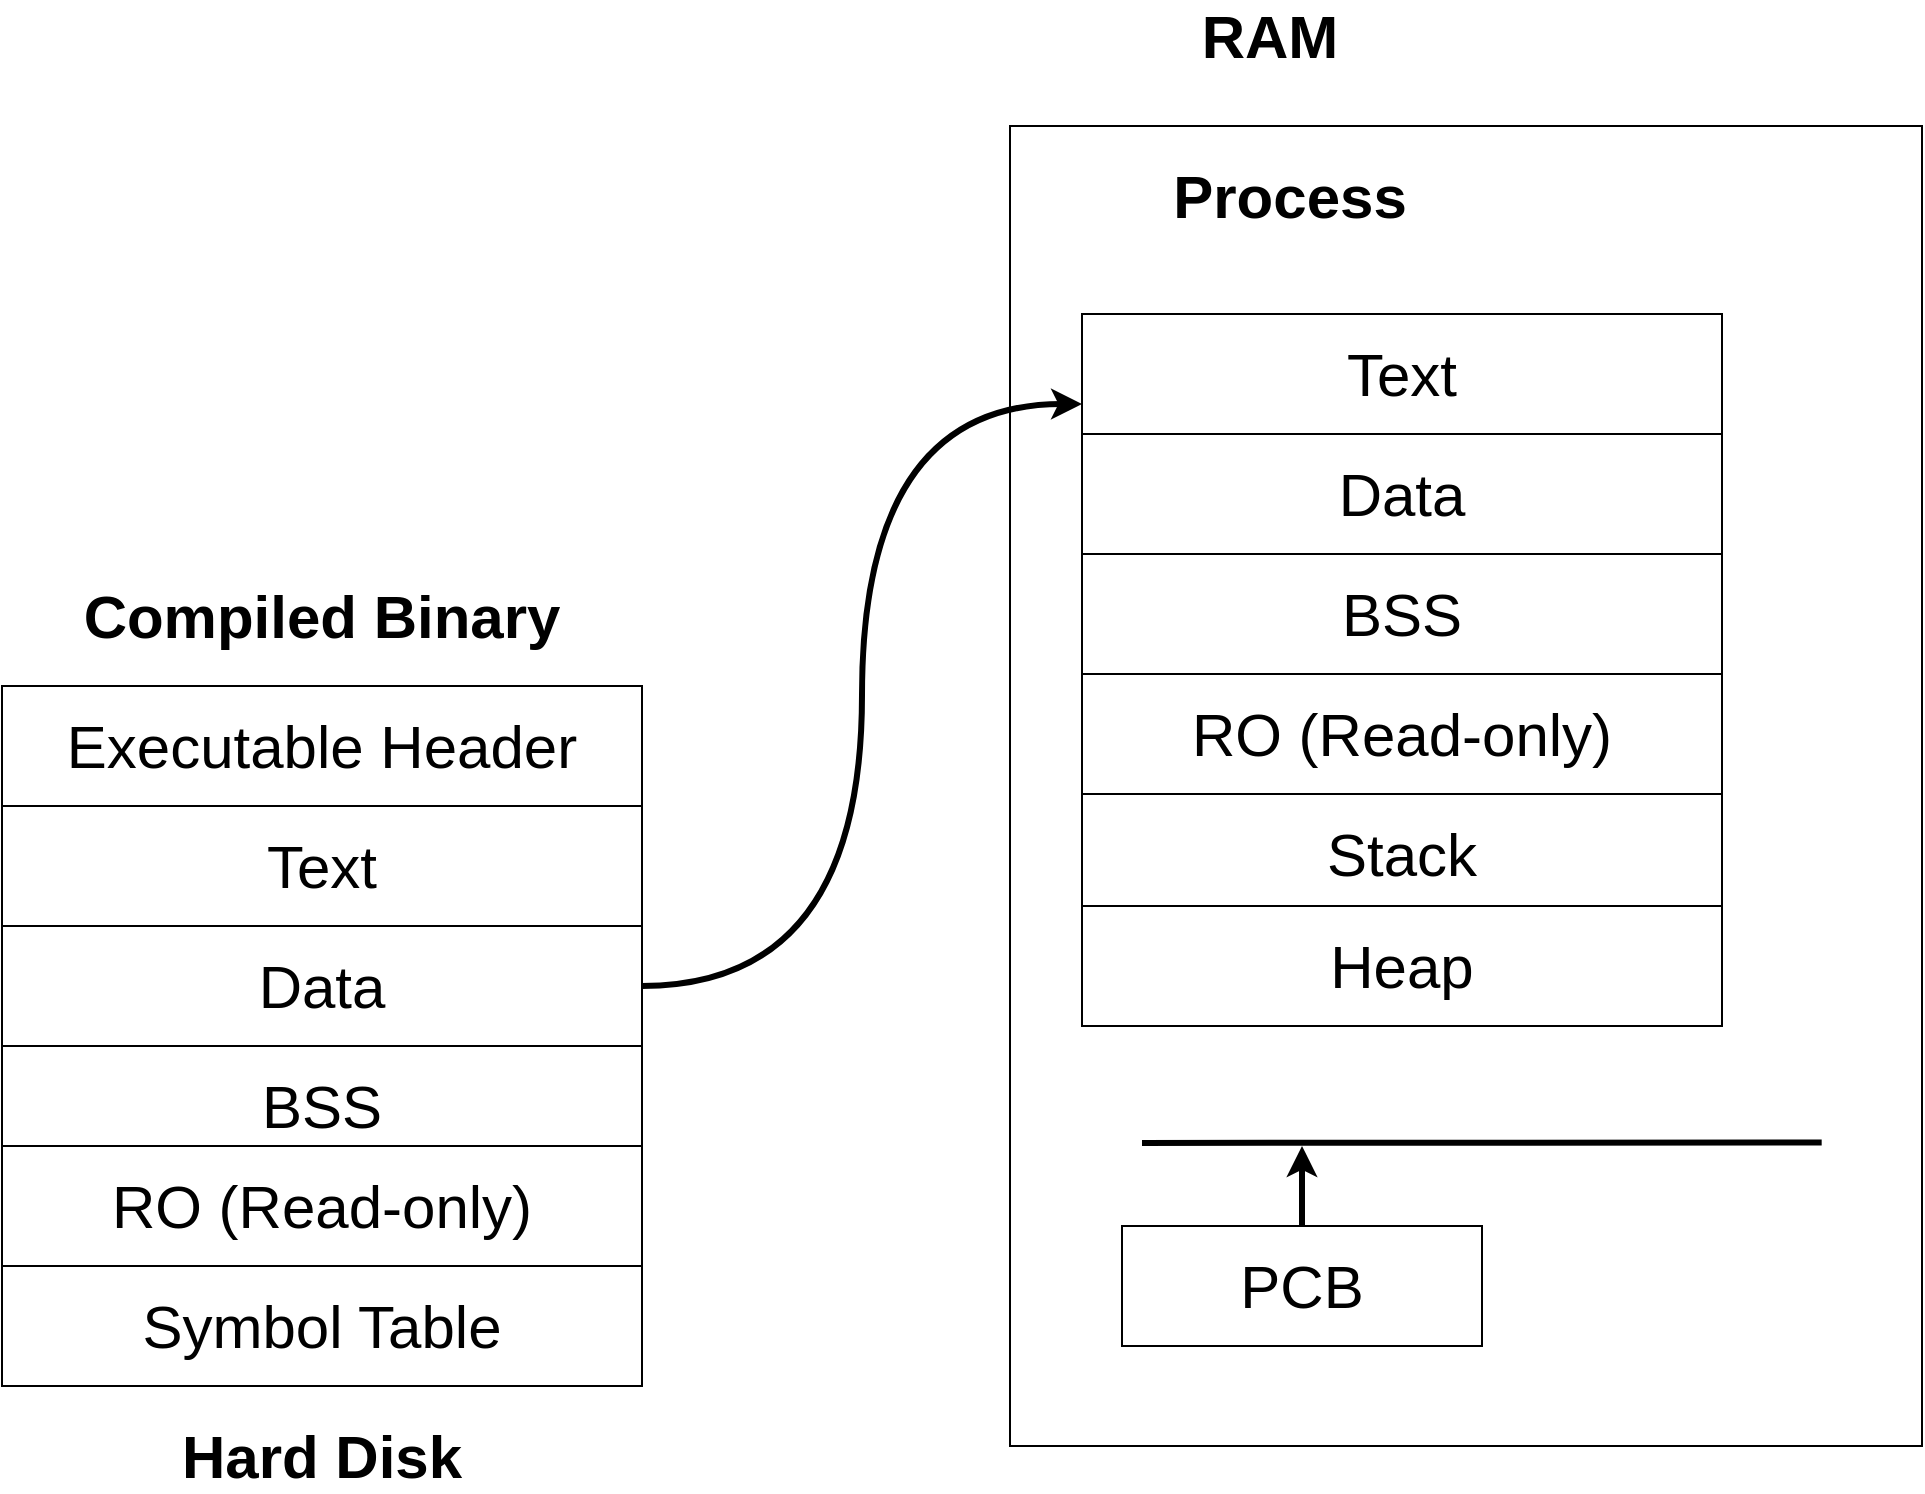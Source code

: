 <mxfile>
    <diagram id="DWkpdxEylmJv1sXTrojj" name="Page-3">
        <mxGraphModel dx="1404" dy="1198" grid="1" gridSize="10" guides="1" tooltips="1" connect="1" arrows="1" fold="1" page="1" pageScale="1" pageWidth="1169" pageHeight="827" math="0" shadow="0">
            <root>
                <mxCell id="0"/>
                <mxCell id="1" parent="0"/>
                <mxCell id="40cWnrxc0xa72bpg9dQa-1" value="Executable Header" style="whiteSpace=wrap;html=1;fontSize=30;" vertex="1" parent="1">
                    <mxGeometry x="80" y="370" width="320" height="60" as="geometry"/>
                </mxCell>
                <mxCell id="40cWnrxc0xa72bpg9dQa-2" value="Text" style="whiteSpace=wrap;html=1;fontSize=30;" vertex="1" parent="1">
                    <mxGeometry x="80" y="430" width="320" height="60" as="geometry"/>
                </mxCell>
                <mxCell id="40cWnrxc0xa72bpg9dQa-3" value="Data" style="whiteSpace=wrap;html=1;fontSize=30;" vertex="1" parent="1">
                    <mxGeometry x="80" y="490" width="320" height="60" as="geometry"/>
                </mxCell>
                <mxCell id="40cWnrxc0xa72bpg9dQa-4" value="BSS" style="whiteSpace=wrap;html=1;fontSize=30;" vertex="1" parent="1">
                    <mxGeometry x="80" y="550" width="320" height="60" as="geometry"/>
                </mxCell>
                <mxCell id="40cWnrxc0xa72bpg9dQa-5" value="RO (Read-only)" style="whiteSpace=wrap;html=1;fontSize=30;" vertex="1" parent="1">
                    <mxGeometry x="80" y="600" width="320" height="60" as="geometry"/>
                </mxCell>
                <mxCell id="40cWnrxc0xa72bpg9dQa-6" value="Symbol Table" style="whiteSpace=wrap;html=1;fontSize=30;" vertex="1" parent="1">
                    <mxGeometry x="80" y="660" width="320" height="60" as="geometry"/>
                </mxCell>
                <mxCell id="40cWnrxc0xa72bpg9dQa-7" value="Compiled Binary" style="text;strokeColor=none;align=center;fillColor=none;html=1;verticalAlign=middle;whiteSpace=wrap;rounded=0;fontSize=30;fontStyle=1" vertex="1" parent="1">
                    <mxGeometry x="110" y="320" width="260" height="30" as="geometry"/>
                </mxCell>
                <mxCell id="40cWnrxc0xa72bpg9dQa-8" value="Hard Disk" style="text;strokeColor=none;align=center;fillColor=none;html=1;verticalAlign=middle;whiteSpace=wrap;rounded=0;fontSize=30;fontStyle=1" vertex="1" parent="1">
                    <mxGeometry x="150" y="740" width="180" height="30" as="geometry"/>
                </mxCell>
                <mxCell id="40cWnrxc0xa72bpg9dQa-9" value="" style="whiteSpace=wrap;html=1;fontSize=30;" vertex="1" parent="1">
                    <mxGeometry x="584" y="90" width="456" height="660" as="geometry"/>
                </mxCell>
                <mxCell id="40cWnrxc0xa72bpg9dQa-10" value="" style="edgeStyle=none;orthogonalLoop=1;jettySize=auto;html=1;fontSize=30;curved=1;endArrow=none;endFill=0;strokeWidth=3;entryX=0.89;entryY=0.77;entryDx=0;entryDy=0;entryPerimeter=0;" edge="1" parent="1" target="40cWnrxc0xa72bpg9dQa-9">
                    <mxGeometry width="80" relative="1" as="geometry">
                        <mxPoint x="650" y="598.46" as="sourcePoint"/>
                        <mxPoint x="730" y="598.46" as="targetPoint"/>
                        <Array as="points"/>
                    </mxGeometry>
                </mxCell>
                <mxCell id="40cWnrxc0xa72bpg9dQa-21" style="edgeStyle=orthogonalEdgeStyle;curved=1;html=1;strokeWidth=3;fontSize=30;endArrow=classic;endFill=1;" edge="1" parent="1" source="40cWnrxc0xa72bpg9dQa-11">
                    <mxGeometry relative="1" as="geometry">
                        <mxPoint x="730" y="600" as="targetPoint"/>
                    </mxGeometry>
                </mxCell>
                <mxCell id="40cWnrxc0xa72bpg9dQa-11" value="PCB" style="whiteSpace=wrap;html=1;fontSize=30;" vertex="1" parent="1">
                    <mxGeometry x="640" y="640" width="180" height="60" as="geometry"/>
                </mxCell>
                <mxCell id="40cWnrxc0xa72bpg9dQa-13" value="RAM" style="text;strokeColor=none;align=center;fillColor=none;html=1;verticalAlign=middle;whiteSpace=wrap;rounded=0;fontSize=30;fontStyle=1" vertex="1" parent="1">
                    <mxGeometry x="584" y="30" width="260" height="30" as="geometry"/>
                </mxCell>
                <mxCell id="40cWnrxc0xa72bpg9dQa-14" value="Process" style="text;strokeColor=none;align=center;fillColor=none;html=1;verticalAlign=middle;whiteSpace=wrap;rounded=0;fontSize=30;fontStyle=1" vertex="1" parent="1">
                    <mxGeometry x="594" y="110" width="260" height="30" as="geometry"/>
                </mxCell>
                <mxCell id="40cWnrxc0xa72bpg9dQa-15" value="RO (Read-only)" style="whiteSpace=wrap;html=1;fontSize=30;" vertex="1" parent="1">
                    <mxGeometry x="620" y="364" width="320" height="60" as="geometry"/>
                </mxCell>
                <mxCell id="40cWnrxc0xa72bpg9dQa-16" value="BSS" style="whiteSpace=wrap;html=1;fontSize=30;" vertex="1" parent="1">
                    <mxGeometry x="620" y="304" width="320" height="60" as="geometry"/>
                </mxCell>
                <mxCell id="40cWnrxc0xa72bpg9dQa-17" value="Data" style="whiteSpace=wrap;html=1;fontSize=30;" vertex="1" parent="1">
                    <mxGeometry x="620" y="244" width="320" height="60" as="geometry"/>
                </mxCell>
                <mxCell id="40cWnrxc0xa72bpg9dQa-18" value="Text" style="whiteSpace=wrap;html=1;fontSize=30;" vertex="1" parent="1">
                    <mxGeometry x="620" y="184" width="320" height="60" as="geometry"/>
                </mxCell>
                <mxCell id="40cWnrxc0xa72bpg9dQa-12" style="edgeStyle=orthogonalEdgeStyle;curved=1;html=1;entryX=0;entryY=0.75;entryDx=0;entryDy=0;strokeWidth=3;fontSize=30;endArrow=classic;endFill=1;" edge="1" parent="1" source="40cWnrxc0xa72bpg9dQa-3" target="40cWnrxc0xa72bpg9dQa-18">
                    <mxGeometry relative="1" as="geometry"/>
                </mxCell>
                <mxCell id="40cWnrxc0xa72bpg9dQa-19" value="Stack" style="whiteSpace=wrap;html=1;fontSize=30;" vertex="1" parent="1">
                    <mxGeometry x="620" y="424" width="320" height="60" as="geometry"/>
                </mxCell>
                <mxCell id="40cWnrxc0xa72bpg9dQa-20" value="Heap" style="whiteSpace=wrap;html=1;fontSize=30;" vertex="1" parent="1">
                    <mxGeometry x="620" y="480" width="320" height="60" as="geometry"/>
                </mxCell>
            </root>
        </mxGraphModel>
    </diagram>
    <diagram id="Rn-9Y-AttjRREhdXPGNV" name="Page-2">
        <mxGraphModel dx="1177" dy="1540" grid="1" gridSize="10" guides="1" tooltips="1" connect="1" arrows="1" fold="1" page="1" pageScale="1" pageWidth="1169" pageHeight="827" math="0" shadow="0">
            <root>
                <mxCell id="0"/>
                <mxCell id="1" parent="0"/>
                <mxCell id="E6y0boajHcAVDFcBQ8BV-6" style="edgeStyle=orthogonalEdgeStyle;curved=1;html=1;entryX=0;entryY=0.5;entryDx=0;entryDy=0;fontSize=30;" edge="1" parent="1" source="E6y0boajHcAVDFcBQ8BV-1" target="E6y0boajHcAVDFcBQ8BV-2">
                    <mxGeometry relative="1" as="geometry"/>
                </mxCell>
                <mxCell id="E6y0boajHcAVDFcBQ8BV-1" value="Source Code" style="whiteSpace=wrap;html=1;fontSize=33;fontStyle=1" vertex="1" parent="1">
                    <mxGeometry x="380" y="270" width="150" height="206" as="geometry"/>
                </mxCell>
                <mxCell id="E6y0boajHcAVDFcBQ8BV-7" style="edgeStyle=orthogonalEdgeStyle;curved=1;html=1;entryX=0;entryY=0.5;entryDx=0;entryDy=0;fontSize=30;" edge="1" parent="1" source="E6y0boajHcAVDFcBQ8BV-2" target="E6y0boajHcAVDFcBQ8BV-3">
                    <mxGeometry relative="1" as="geometry"/>
                </mxCell>
                <mxCell id="E6y0boajHcAVDFcBQ8BV-2" value="Explanded Source Code" style="whiteSpace=wrap;html=1;fontSize=28;fontStyle=1" vertex="1" parent="1">
                    <mxGeometry x="750" y="270" width="150" height="206" as="geometry"/>
                </mxCell>
                <mxCell id="E6y0boajHcAVDFcBQ8BV-8" style="edgeStyle=orthogonalEdgeStyle;curved=1;html=1;fontSize=30;" edge="1" parent="1" source="E6y0boajHcAVDFcBQ8BV-3" target="E6y0boajHcAVDFcBQ8BV-4">
                    <mxGeometry relative="1" as="geometry"/>
                </mxCell>
                <mxCell id="E6y0boajHcAVDFcBQ8BV-3" value="Assembly Code" style="whiteSpace=wrap;html=1;fontSize=30;fontStyle=1" vertex="1" parent="1">
                    <mxGeometry x="1110" y="270" width="150" height="206" as="geometry"/>
                </mxCell>
                <mxCell id="E6y0boajHcAVDFcBQ8BV-9" style="edgeStyle=orthogonalEdgeStyle;curved=1;html=1;entryX=0;entryY=0.5;entryDx=0;entryDy=0;fontSize=30;" edge="1" parent="1" source="E6y0boajHcAVDFcBQ8BV-4" target="E6y0boajHcAVDFcBQ8BV-5">
                    <mxGeometry relative="1" as="geometry"/>
                </mxCell>
                <mxCell id="E6y0boajHcAVDFcBQ8BV-4" value="Machine Code" style="whiteSpace=wrap;html=1;fontSize=33;fontStyle=1" vertex="1" parent="1">
                    <mxGeometry x="1470" y="270" width="150" height="206" as="geometry"/>
                </mxCell>
                <mxCell id="E6y0boajHcAVDFcBQ8BV-5" value="Machine&lt;br&gt;Code" style="whiteSpace=wrap;html=1;fontSize=33;fontStyle=1" vertex="1" parent="1">
                    <mxGeometry x="1830" y="270" width="150" height="206" as="geometry"/>
                </mxCell>
                <mxCell id="E6y0boajHcAVDFcBQ8BV-10" value="Preprocessor" style="text;strokeColor=none;align=center;fillColor=none;html=1;verticalAlign=middle;whiteSpace=wrap;rounded=0;fontSize=30;fontStyle=1" vertex="1" parent="1">
                    <mxGeometry x="530" y="310" width="210" height="30" as="geometry"/>
                </mxCell>
                <mxCell id="E6y0boajHcAVDFcBQ8BV-13" value="Compiler" style="text;strokeColor=none;align=center;fillColor=none;html=1;verticalAlign=middle;whiteSpace=wrap;rounded=0;fontSize=30;fontStyle=1" vertex="1" parent="1">
                    <mxGeometry x="910" y="310" width="210" height="30" as="geometry"/>
                </mxCell>
                <mxCell id="E6y0boajHcAVDFcBQ8BV-14" value="Assembler" style="text;strokeColor=none;align=center;fillColor=none;html=1;verticalAlign=middle;whiteSpace=wrap;rounded=0;fontSize=30;fontStyle=1" vertex="1" parent="1">
                    <mxGeometry x="1260" y="310" width="210" height="30" as="geometry"/>
                </mxCell>
                <mxCell id="E6y0boajHcAVDFcBQ8BV-15" value="Llinker" style="text;strokeColor=none;align=center;fillColor=none;html=1;verticalAlign=middle;whiteSpace=wrap;rounded=0;fontSize=30;fontStyle=1" vertex="1" parent="1">
                    <mxGeometry x="1620" y="310" width="210" height="30" as="geometry"/>
                </mxCell>
                <mxCell id="E6y0boajHcAVDFcBQ8BV-16" value=".c" style="text;strokeColor=none;align=center;fillColor=none;html=1;verticalAlign=middle;whiteSpace=wrap;rounded=0;fontSize=30;fontStyle=1" vertex="1" parent="1">
                    <mxGeometry x="410" y="220" width="90" height="30" as="geometry"/>
                </mxCell>
                <mxCell id="E6y0boajHcAVDFcBQ8BV-17" value=".i" style="text;strokeColor=none;align=center;fillColor=none;html=1;verticalAlign=middle;whiteSpace=wrap;rounded=0;fontSize=30;fontStyle=1" vertex="1" parent="1">
                    <mxGeometry x="780" y="220" width="90" height="30" as="geometry"/>
                </mxCell>
                <mxCell id="E6y0boajHcAVDFcBQ8BV-18" value=".s" style="text;strokeColor=none;align=center;fillColor=none;html=1;verticalAlign=middle;whiteSpace=wrap;rounded=0;fontSize=30;fontStyle=1" vertex="1" parent="1">
                    <mxGeometry x="1140" y="220" width="90" height="30" as="geometry"/>
                </mxCell>
                <mxCell id="E6y0boajHcAVDFcBQ8BV-19" value=".o" style="text;strokeColor=none;align=center;fillColor=none;html=1;verticalAlign=middle;whiteSpace=wrap;rounded=0;fontSize=30;fontStyle=1" vertex="1" parent="1">
                    <mxGeometry x="1500" y="220" width="90" height="30" as="geometry"/>
                </mxCell>
                <mxCell id="E6y0boajHcAVDFcBQ8BV-20" value=".exec/.out" style="text;strokeColor=none;align=center;fillColor=none;html=1;verticalAlign=middle;whiteSpace=wrap;rounded=0;fontSize=30;fontStyle=1" vertex="1" parent="1">
                    <mxGeometry x="1825" y="220" width="160" height="30" as="geometry"/>
                </mxCell>
            </root>
        </mxGraphModel>
    </diagram>
    <diagram id="3bdaPksIy8xb_0GCD3SN" name="Page-1">
        <mxGraphModel dx="2433" dy="1078" grid="1" gridSize="10" guides="1" tooltips="1" connect="1" arrows="1" fold="1" page="1" pageScale="1" pageWidth="1169" pageHeight="827" math="0" shadow="0">
            <root>
                <mxCell id="0"/>
                <mxCell id="1" parent="0"/>
                <mxCell id="4" value="&lt;div style=&quot;color: rgb(59, 59, 59); background-color: rgb(255, 255, 255); font-family: Menlo, Monaco, &amp;quot;Courier New&amp;quot;, monospace, Menlo, Monaco, &amp;quot;Courier New&amp;quot;, monospace; font-size: 33px; line-height: 21px;&quot;&gt;drwxr-xr-x  4 utkarshsingh  staff   128 Sep 28 03:43 test&lt;/div&gt;" style="text;strokeColor=none;align=center;fillColor=none;html=1;verticalAlign=middle;whiteSpace=wrap;rounded=0;fontSize=33;fontStyle=1" vertex="1" parent="1">
                    <mxGeometry x="15" y="380" width="1140" height="30" as="geometry"/>
                </mxCell>
                <mxCell id="nsN2WCOBxkiQtpXOPayS-12" style="edgeStyle=orthogonalEdgeStyle;html=1;entryX=0.044;entryY=-0.047;entryDx=0;entryDy=0;entryPerimeter=0;fontSize=33;curved=1;" edge="1" parent="1" source="5" target="4">
                    <mxGeometry relative="1" as="geometry"/>
                </mxCell>
                <mxCell id="5" value="type" style="text;strokeColor=none;align=center;fillColor=none;html=1;verticalAlign=middle;whiteSpace=wrap;rounded=0;fontSize=33;fontStyle=1" vertex="1" parent="1">
                    <mxGeometry x="-10" y="290" width="100" height="30" as="geometry"/>
                </mxCell>
                <mxCell id="nsN2WCOBxkiQtpXOPayS-15" style="edgeStyle=orthogonalEdgeStyle;curved=1;html=1;entryX=0.364;entryY=-0.027;entryDx=0;entryDy=0;entryPerimeter=0;fontSize=33;" edge="1" parent="1" source="6" target="4">
                    <mxGeometry relative="1" as="geometry"/>
                </mxCell>
                <mxCell id="6" value="username/owner" style="text;strokeColor=none;align=center;fillColor=none;html=1;verticalAlign=middle;whiteSpace=wrap;rounded=0;fontSize=33;fontStyle=1" vertex="1" parent="1">
                    <mxGeometry x="330" y="310" width="200" height="30" as="geometry"/>
                </mxCell>
                <mxCell id="nsN2WCOBxkiQtpXOPayS-14" style="edgeStyle=orthogonalEdgeStyle;curved=1;html=1;fontSize=33;" edge="1" parent="1" source="7">
                    <mxGeometry relative="1" as="geometry">
                        <mxPoint x="185" y="420" as="targetPoint"/>
                    </mxGeometry>
                </mxCell>
                <mxCell id="7" value="permission" style="text;strokeColor=none;align=center;fillColor=none;html=1;verticalAlign=middle;whiteSpace=wrap;rounded=0;fontSize=33;fontStyle=1" vertex="1" parent="1">
                    <mxGeometry x="90" y="490" width="190" height="30" as="geometry"/>
                </mxCell>
                <mxCell id="nsN2WCOBxkiQtpXOPayS-16" style="edgeStyle=orthogonalEdgeStyle;curved=1;html=1;entryX=0.54;entryY=1.009;entryDx=0;entryDy=0;entryPerimeter=0;fontSize=33;" edge="1" parent="1" source="9" target="4">
                    <mxGeometry relative="1" as="geometry"/>
                </mxCell>
                <mxCell id="9" value="group" style="text;strokeColor=none;align=center;fillColor=none;html=1;verticalAlign=middle;whiteSpace=wrap;rounded=0;fontSize=33;fontStyle=1" vertex="1" parent="1">
                    <mxGeometry x="570" y="490" width="120" height="30" as="geometry"/>
                </mxCell>
                <mxCell id="nsN2WCOBxkiQtpXOPayS-17" style="edgeStyle=orthogonalEdgeStyle;curved=1;html=1;entryX=0.622;entryY=-0.066;entryDx=0;entryDy=0;entryPerimeter=0;fontSize=33;" edge="1" parent="1" source="10" target="4">
                    <mxGeometry relative="1" as="geometry"/>
                </mxCell>
                <mxCell id="10" value="size" style="text;strokeColor=none;align=center;fillColor=none;html=1;verticalAlign=middle;whiteSpace=wrap;rounded=0;fontSize=33;fontStyle=1" vertex="1" parent="1">
                    <mxGeometry x="680" y="310" width="90" height="30" as="geometry"/>
                </mxCell>
                <mxCell id="nsN2WCOBxkiQtpXOPayS-18" style="edgeStyle=orthogonalEdgeStyle;curved=1;html=1;fontSize=33;" edge="1" parent="1" source="11">
                    <mxGeometry relative="1" as="geometry">
                        <mxPoint x="890" y="420" as="targetPoint"/>
                    </mxGeometry>
                </mxCell>
                <mxCell id="11" value="timestamp" style="text;strokeColor=none;align=center;fillColor=none;html=1;verticalAlign=middle;whiteSpace=wrap;rounded=0;fontSize=33;fontStyle=1" vertex="1" parent="1">
                    <mxGeometry x="800" y="490" width="180" height="30" as="geometry"/>
                </mxCell>
                <mxCell id="nsN2WCOBxkiQtpXOPayS-19" style="edgeStyle=orthogonalEdgeStyle;curved=1;html=1;entryX=0.959;entryY=-0.112;entryDx=0;entryDy=0;entryPerimeter=0;fontSize=33;" edge="1" parent="1" source="12" target="4">
                    <mxGeometry relative="1" as="geometry"/>
                </mxCell>
                <mxCell id="12" value="name" style="text;strokeColor=none;align=center;fillColor=none;html=1;verticalAlign=middle;whiteSpace=wrap;rounded=0;fontSize=33;fontStyle=1" vertex="1" parent="1">
                    <mxGeometry x="1030" y="310" width="100" height="30" as="geometry"/>
                </mxCell>
            </root>
        </mxGraphModel>
    </diagram>
</mxfile>